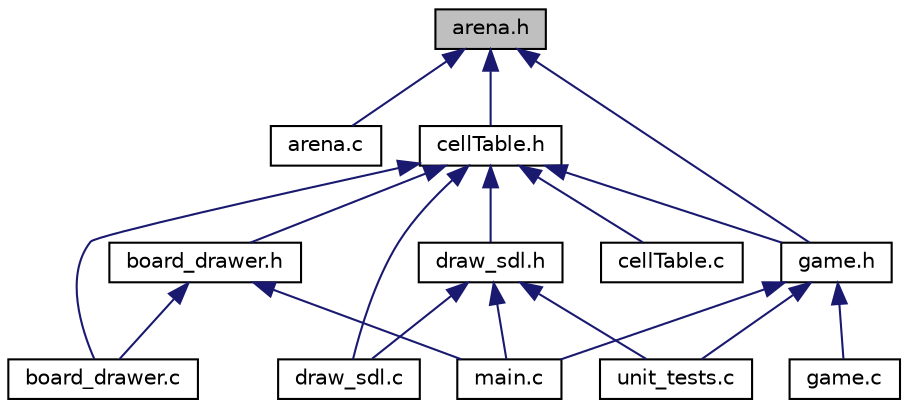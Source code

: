 digraph "arena.h"
{
  edge [fontname="Helvetica",fontsize="10",labelfontname="Helvetica",labelfontsize="10"];
  node [fontname="Helvetica",fontsize="10",shape=record];
  Node1 [label="arena.h",height=0.2,width=0.4,color="black", fillcolor="grey75", style="filled", fontcolor="black"];
  Node1 -> Node2 [dir="back",color="midnightblue",fontsize="10",style="solid",fontname="Helvetica"];
  Node2 [label="arena.c",height=0.2,width=0.4,color="black", fillcolor="white", style="filled",URL="$arena_8c.html"];
  Node1 -> Node3 [dir="back",color="midnightblue",fontsize="10",style="solid",fontname="Helvetica"];
  Node3 [label="cellTable.h",height=0.2,width=0.4,color="black", fillcolor="white", style="filled",URL="$cellTable_8h.html",tooltip="We create a table of 2D array in here, where we will put the cells. "];
  Node3 -> Node4 [dir="back",color="midnightblue",fontsize="10",style="solid",fontname="Helvetica"];
  Node4 [label="board_drawer.h",height=0.2,width=0.4,color="black", fillcolor="white", style="filled",URL="$board__drawer_8h.html",tooltip="Clearing screen, hiding the curson and drawing the table. "];
  Node4 -> Node5 [dir="back",color="midnightblue",fontsize="10",style="solid",fontname="Helvetica"];
  Node5 [label="board_drawer.c",height=0.2,width=0.4,color="black", fillcolor="white", style="filled",URL="$board__drawer_8c.html"];
  Node4 -> Node6 [dir="back",color="midnightblue",fontsize="10",style="solid",fontname="Helvetica"];
  Node6 [label="main.c",height=0.2,width=0.4,color="black", fillcolor="white", style="filled",URL="$main_8c.html",tooltip="Let&#39;s run the game! "];
  Node3 -> Node5 [dir="back",color="midnightblue",fontsize="10",style="solid",fontname="Helvetica"];
  Node3 -> Node7 [dir="back",color="midnightblue",fontsize="10",style="solid",fontname="Helvetica"];
  Node7 [label="cellTable.c",height=0.2,width=0.4,color="black", fillcolor="white", style="filled",URL="$cellTable_8c.html"];
  Node3 -> Node8 [dir="back",color="midnightblue",fontsize="10",style="solid",fontname="Helvetica"];
  Node8 [label="draw_sdl.h",height=0.2,width=0.4,color="black", fillcolor="white", style="filled",URL="$draw__sdl_8h_source.html"];
  Node8 -> Node9 [dir="back",color="midnightblue",fontsize="10",style="solid",fontname="Helvetica"];
  Node9 [label="draw_sdl.c",height=0.2,width=0.4,color="black", fillcolor="white", style="filled",URL="$draw__sdl_8c.html"];
  Node8 -> Node6 [dir="back",color="midnightblue",fontsize="10",style="solid",fontname="Helvetica"];
  Node8 -> Node10 [dir="back",color="midnightblue",fontsize="10",style="solid",fontname="Helvetica"];
  Node10 [label="unit_tests.c",height=0.2,width=0.4,color="black", fillcolor="white", style="filled",URL="$unit__tests_8c.html"];
  Node3 -> Node9 [dir="back",color="midnightblue",fontsize="10",style="solid",fontname="Helvetica"];
  Node3 -> Node11 [dir="back",color="midnightblue",fontsize="10",style="solid",fontname="Helvetica"];
  Node11 [label="game.h",height=0.2,width=0.4,color="black", fillcolor="white", style="filled",URL="$game_8h.html",tooltip="The game logic is in there. "];
  Node11 -> Node12 [dir="back",color="midnightblue",fontsize="10",style="solid",fontname="Helvetica"];
  Node12 [label="game.c",height=0.2,width=0.4,color="black", fillcolor="white", style="filled",URL="$game_8c.html"];
  Node11 -> Node6 [dir="back",color="midnightblue",fontsize="10",style="solid",fontname="Helvetica"];
  Node11 -> Node10 [dir="back",color="midnightblue",fontsize="10",style="solid",fontname="Helvetica"];
  Node1 -> Node11 [dir="back",color="midnightblue",fontsize="10",style="solid",fontname="Helvetica"];
}
